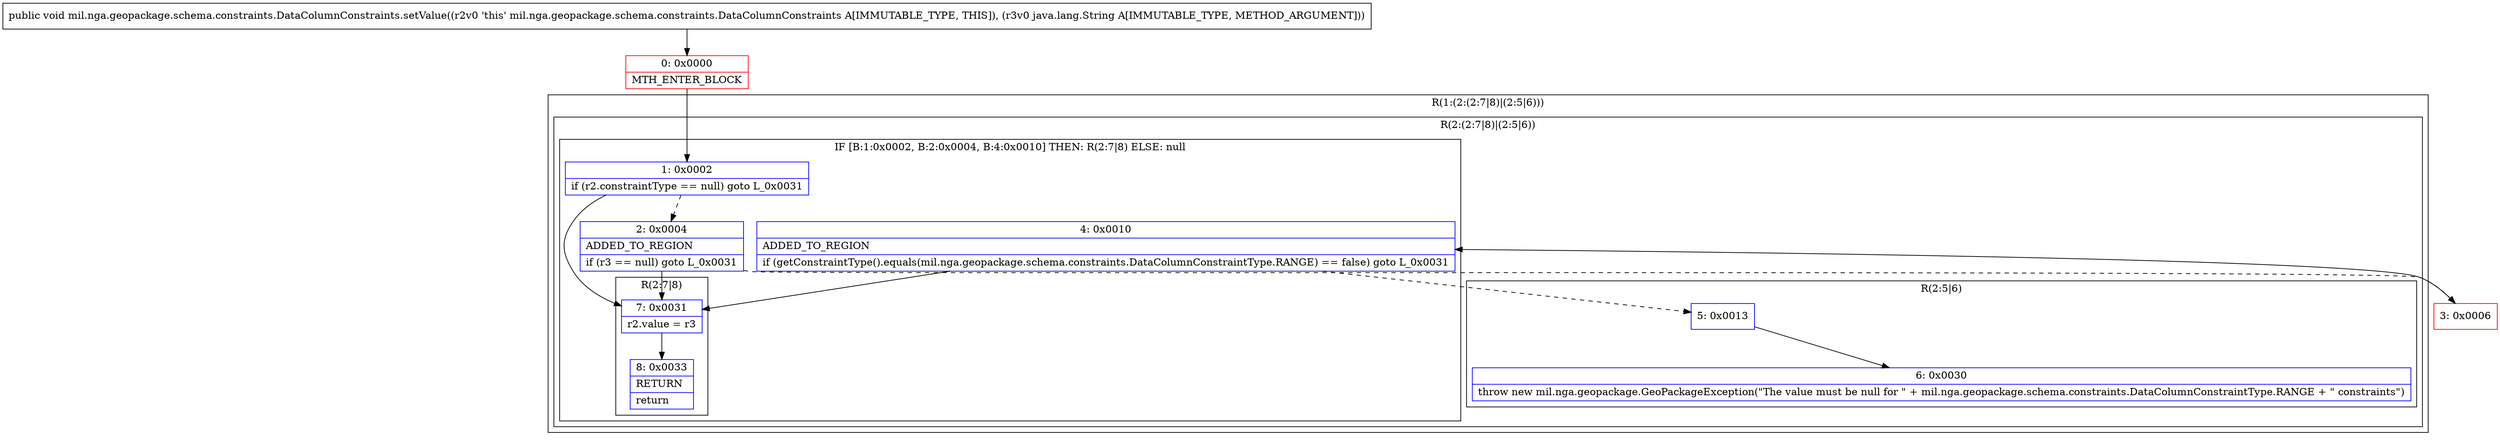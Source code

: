 digraph "CFG formil.nga.geopackage.schema.constraints.DataColumnConstraints.setValue(Ljava\/lang\/String;)V" {
subgraph cluster_Region_1243621379 {
label = "R(1:(2:(2:7|8)|(2:5|6)))";
node [shape=record,color=blue];
subgraph cluster_Region_546269813 {
label = "R(2:(2:7|8)|(2:5|6))";
node [shape=record,color=blue];
subgraph cluster_IfRegion_928277814 {
label = "IF [B:1:0x0002, B:2:0x0004, B:4:0x0010] THEN: R(2:7|8) ELSE: null";
node [shape=record,color=blue];
Node_1 [shape=record,label="{1\:\ 0x0002|if (r2.constraintType == null) goto L_0x0031\l}"];
Node_2 [shape=record,label="{2\:\ 0x0004|ADDED_TO_REGION\l|if (r3 == null) goto L_0x0031\l}"];
Node_4 [shape=record,label="{4\:\ 0x0010|ADDED_TO_REGION\l|if (getConstraintType().equals(mil.nga.geopackage.schema.constraints.DataColumnConstraintType.RANGE) == false) goto L_0x0031\l}"];
subgraph cluster_Region_534418261 {
label = "R(2:7|8)";
node [shape=record,color=blue];
Node_7 [shape=record,label="{7\:\ 0x0031|r2.value = r3\l}"];
Node_8 [shape=record,label="{8\:\ 0x0033|RETURN\l|return\l}"];
}
}
subgraph cluster_Region_1416741021 {
label = "R(2:5|6)";
node [shape=record,color=blue];
Node_5 [shape=record,label="{5\:\ 0x0013}"];
Node_6 [shape=record,label="{6\:\ 0x0030|throw new mil.nga.geopackage.GeoPackageException(\"The value must be null for \" + mil.nga.geopackage.schema.constraints.DataColumnConstraintType.RANGE + \" constraints\")\l}"];
}
}
}
Node_0 [shape=record,color=red,label="{0\:\ 0x0000|MTH_ENTER_BLOCK\l}"];
Node_3 [shape=record,color=red,label="{3\:\ 0x0006}"];
MethodNode[shape=record,label="{public void mil.nga.geopackage.schema.constraints.DataColumnConstraints.setValue((r2v0 'this' mil.nga.geopackage.schema.constraints.DataColumnConstraints A[IMMUTABLE_TYPE, THIS]), (r3v0 java.lang.String A[IMMUTABLE_TYPE, METHOD_ARGUMENT])) }"];
MethodNode -> Node_0;
Node_1 -> Node_2[style=dashed];
Node_1 -> Node_7;
Node_2 -> Node_3[style=dashed];
Node_2 -> Node_7;
Node_4 -> Node_5[style=dashed];
Node_4 -> Node_7;
Node_7 -> Node_8;
Node_5 -> Node_6;
Node_0 -> Node_1;
Node_3 -> Node_4;
}

